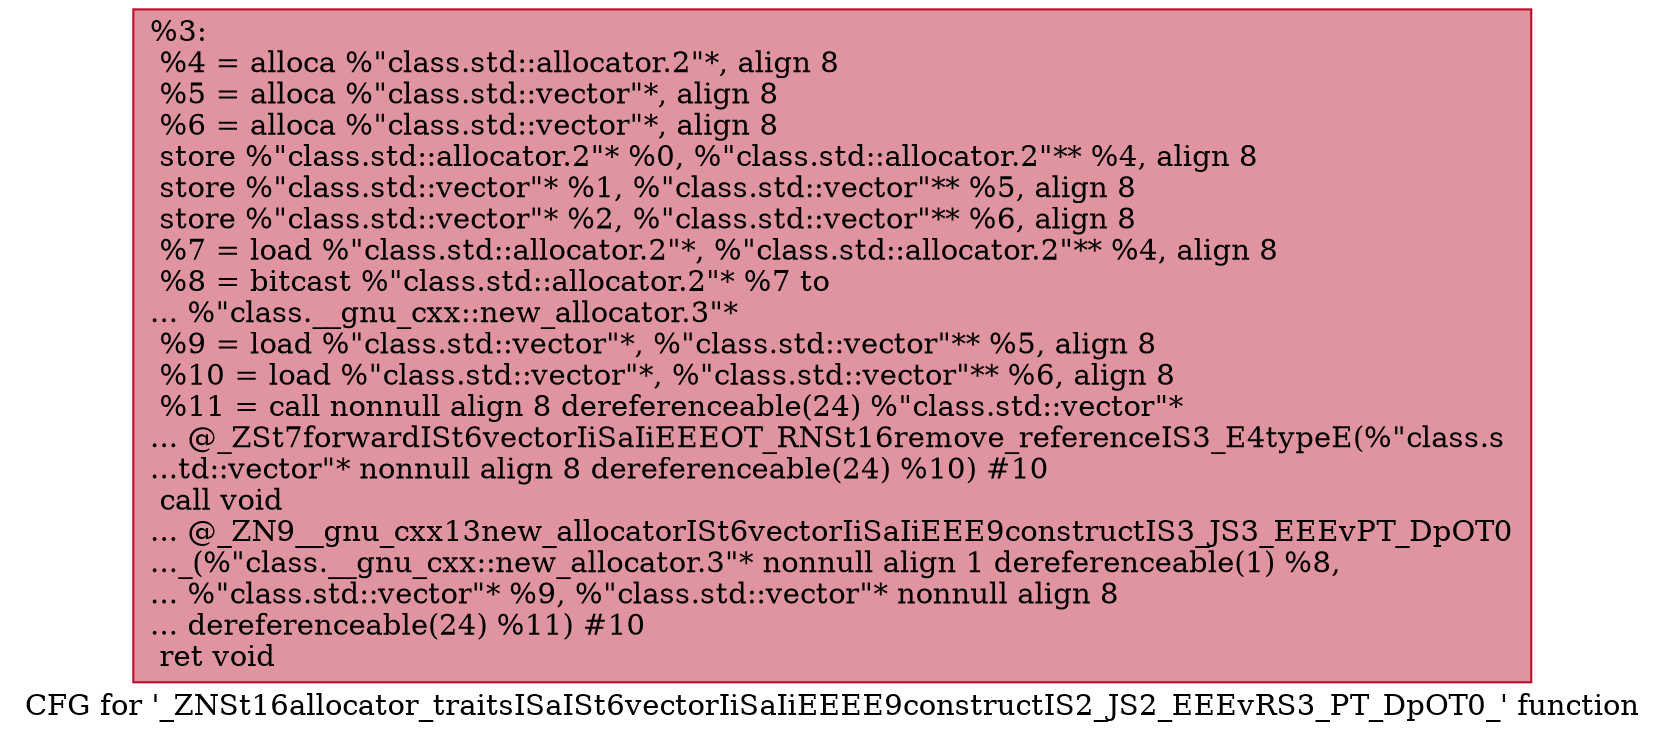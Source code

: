 digraph "CFG for '_ZNSt16allocator_traitsISaISt6vectorIiSaIiEEEE9constructIS2_JS2_EEEvRS3_PT_DpOT0_' function" {
	label="CFG for '_ZNSt16allocator_traitsISaISt6vectorIiSaIiEEEE9constructIS2_JS2_EEEvRS3_PT_DpOT0_' function";

	Node0x562219a99c60 [shape=record,color="#b70d28ff", style=filled, fillcolor="#b70d2870",label="{%3:\l  %4 = alloca %\"class.std::allocator.2\"*, align 8\l  %5 = alloca %\"class.std::vector\"*, align 8\l  %6 = alloca %\"class.std::vector\"*, align 8\l  store %\"class.std::allocator.2\"* %0, %\"class.std::allocator.2\"** %4, align 8\l  store %\"class.std::vector\"* %1, %\"class.std::vector\"** %5, align 8\l  store %\"class.std::vector\"* %2, %\"class.std::vector\"** %6, align 8\l  %7 = load %\"class.std::allocator.2\"*, %\"class.std::allocator.2\"** %4, align 8\l  %8 = bitcast %\"class.std::allocator.2\"* %7 to\l... %\"class.__gnu_cxx::new_allocator.3\"*\l  %9 = load %\"class.std::vector\"*, %\"class.std::vector\"** %5, align 8\l  %10 = load %\"class.std::vector\"*, %\"class.std::vector\"** %6, align 8\l  %11 = call nonnull align 8 dereferenceable(24) %\"class.std::vector\"*\l... @_ZSt7forwardISt6vectorIiSaIiEEEOT_RNSt16remove_referenceIS3_E4typeE(%\"class.s\l...td::vector\"* nonnull align 8 dereferenceable(24) %10) #10\l  call void\l... @_ZN9__gnu_cxx13new_allocatorISt6vectorIiSaIiEEE9constructIS3_JS3_EEEvPT_DpOT0\l..._(%\"class.__gnu_cxx::new_allocator.3\"* nonnull align 1 dereferenceable(1) %8,\l... %\"class.std::vector\"* %9, %\"class.std::vector\"* nonnull align 8\l... dereferenceable(24) %11) #10\l  ret void\l}"];
}
